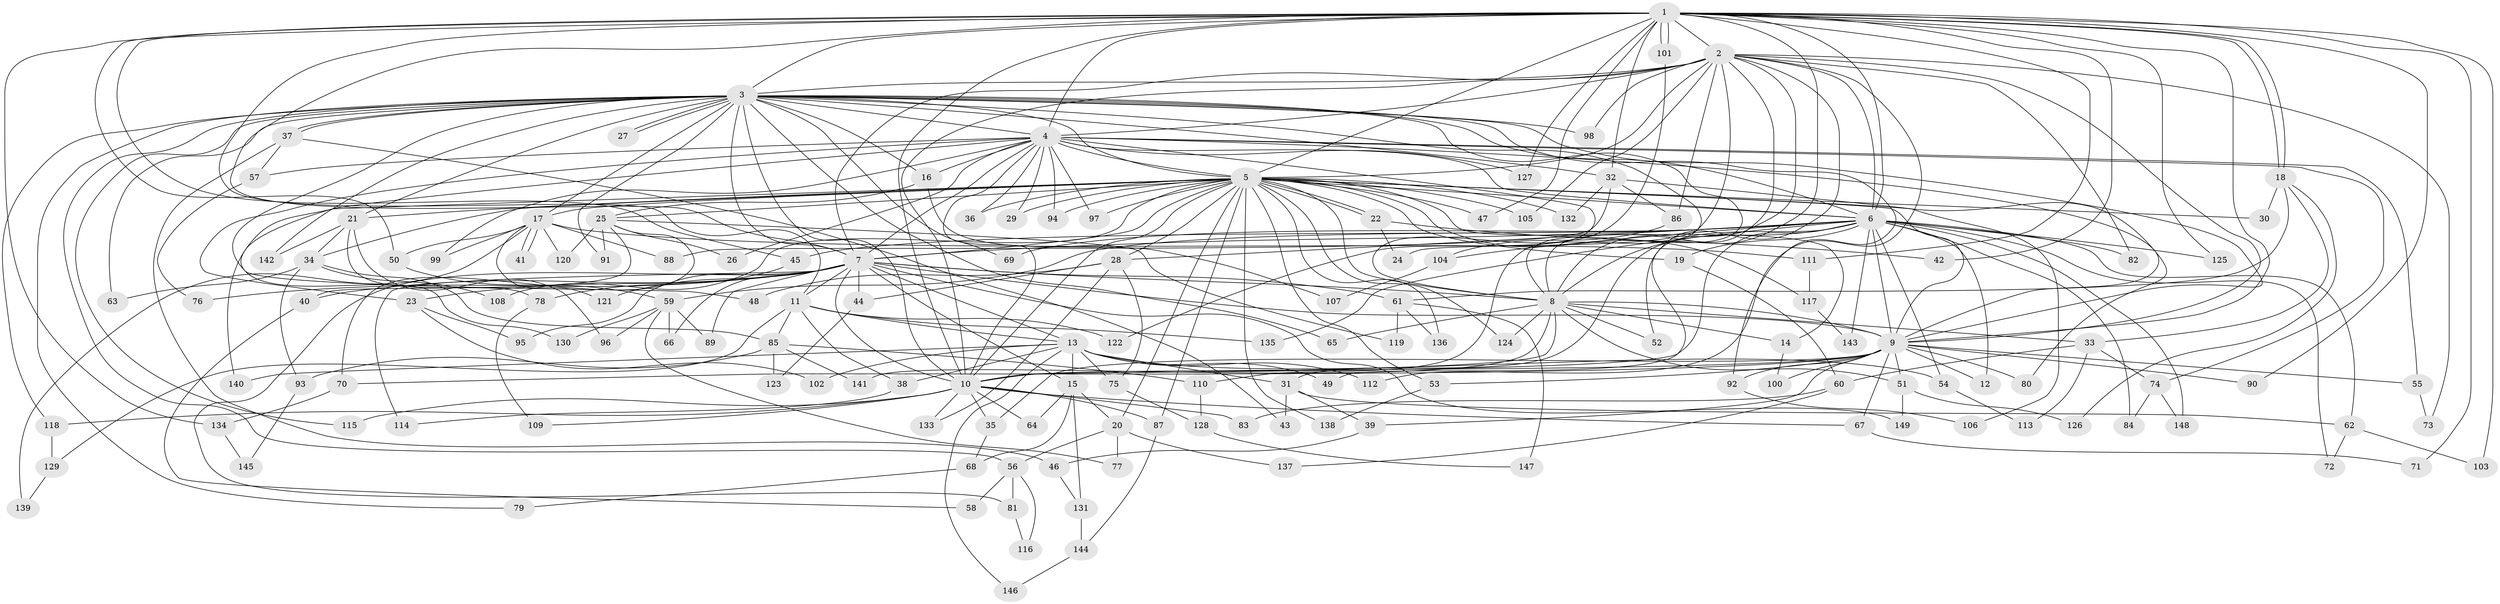 // coarse degree distribution, {25: 0.008547008547008548, 19: 0.017094017094017096, 30: 0.008547008547008548, 32: 0.008547008547008548, 27: 0.008547008547008548, 23: 0.008547008547008548, 15: 0.017094017094017096, 20: 0.008547008547008548, 18: 0.008547008547008548, 8: 0.017094017094017096, 2: 0.4700854700854701, 3: 0.24786324786324787, 4: 0.042735042735042736, 12: 0.008547008547008548, 6: 0.03418803418803419, 5: 0.05128205128205128, 7: 0.02564102564102564, 1: 0.008547008547008548}
// Generated by graph-tools (version 1.1) at 2025/23/03/03/25 07:23:36]
// undirected, 149 vertices, 323 edges
graph export_dot {
graph [start="1"]
  node [color=gray90,style=filled];
  1;
  2;
  3;
  4;
  5;
  6;
  7;
  8;
  9;
  10;
  11;
  12;
  13;
  14;
  15;
  16;
  17;
  18;
  19;
  20;
  21;
  22;
  23;
  24;
  25;
  26;
  27;
  28;
  29;
  30;
  31;
  32;
  33;
  34;
  35;
  36;
  37;
  38;
  39;
  40;
  41;
  42;
  43;
  44;
  45;
  46;
  47;
  48;
  49;
  50;
  51;
  52;
  53;
  54;
  55;
  56;
  57;
  58;
  59;
  60;
  61;
  62;
  63;
  64;
  65;
  66;
  67;
  68;
  69;
  70;
  71;
  72;
  73;
  74;
  75;
  76;
  77;
  78;
  79;
  80;
  81;
  82;
  83;
  84;
  85;
  86;
  87;
  88;
  89;
  90;
  91;
  92;
  93;
  94;
  95;
  96;
  97;
  98;
  99;
  100;
  101;
  102;
  103;
  104;
  105;
  106;
  107;
  108;
  109;
  110;
  111;
  112;
  113;
  114;
  115;
  116;
  117;
  118;
  119;
  120;
  121;
  122;
  123;
  124;
  125;
  126;
  127;
  128;
  129;
  130;
  131;
  132;
  133;
  134;
  135;
  136;
  137;
  138;
  139;
  140;
  141;
  142;
  143;
  144;
  145;
  146;
  147;
  148;
  149;
  1 -- 2;
  1 -- 3;
  1 -- 4;
  1 -- 5;
  1 -- 6;
  1 -- 7;
  1 -- 8;
  1 -- 9;
  1 -- 10;
  1 -- 11;
  1 -- 18;
  1 -- 18;
  1 -- 32;
  1 -- 42;
  1 -- 45;
  1 -- 47;
  1 -- 50;
  1 -- 71;
  1 -- 90;
  1 -- 101;
  1 -- 101;
  1 -- 103;
  1 -- 111;
  1 -- 125;
  1 -- 127;
  1 -- 134;
  2 -- 3;
  2 -- 4;
  2 -- 5;
  2 -- 6;
  2 -- 7;
  2 -- 8;
  2 -- 9;
  2 -- 10;
  2 -- 24;
  2 -- 31;
  2 -- 49;
  2 -- 73;
  2 -- 82;
  2 -- 86;
  2 -- 98;
  2 -- 105;
  2 -- 112;
  3 -- 4;
  3 -- 5;
  3 -- 6;
  3 -- 7;
  3 -- 8;
  3 -- 9;
  3 -- 10;
  3 -- 16;
  3 -- 17;
  3 -- 21;
  3 -- 27;
  3 -- 27;
  3 -- 32;
  3 -- 37;
  3 -- 37;
  3 -- 48;
  3 -- 56;
  3 -- 63;
  3 -- 65;
  3 -- 69;
  3 -- 79;
  3 -- 91;
  3 -- 92;
  3 -- 98;
  3 -- 110;
  3 -- 115;
  3 -- 118;
  3 -- 142;
  4 -- 5;
  4 -- 6;
  4 -- 7;
  4 -- 8;
  4 -- 9;
  4 -- 10;
  4 -- 16;
  4 -- 23;
  4 -- 26;
  4 -- 29;
  4 -- 36;
  4 -- 55;
  4 -- 57;
  4 -- 74;
  4 -- 94;
  4 -- 97;
  4 -- 99;
  4 -- 127;
  4 -- 130;
  5 -- 6;
  5 -- 7;
  5 -- 8;
  5 -- 9;
  5 -- 10;
  5 -- 14;
  5 -- 17;
  5 -- 19;
  5 -- 20;
  5 -- 21;
  5 -- 22;
  5 -- 22;
  5 -- 25;
  5 -- 28;
  5 -- 29;
  5 -- 30;
  5 -- 34;
  5 -- 36;
  5 -- 47;
  5 -- 53;
  5 -- 80;
  5 -- 87;
  5 -- 94;
  5 -- 97;
  5 -- 105;
  5 -- 108;
  5 -- 117;
  5 -- 124;
  5 -- 132;
  5 -- 136;
  5 -- 138;
  5 -- 140;
  6 -- 7;
  6 -- 8;
  6 -- 9;
  6 -- 10;
  6 -- 12;
  6 -- 19;
  6 -- 28;
  6 -- 45;
  6 -- 52;
  6 -- 54;
  6 -- 59;
  6 -- 62;
  6 -- 69;
  6 -- 72;
  6 -- 82;
  6 -- 84;
  6 -- 104;
  6 -- 125;
  6 -- 135;
  6 -- 143;
  6 -- 148;
  7 -- 8;
  7 -- 9;
  7 -- 10;
  7 -- 11;
  7 -- 13;
  7 -- 15;
  7 -- 23;
  7 -- 40;
  7 -- 44;
  7 -- 61;
  7 -- 66;
  7 -- 76;
  7 -- 81;
  7 -- 89;
  7 -- 95;
  7 -- 114;
  7 -- 121;
  7 -- 149;
  8 -- 9;
  8 -- 10;
  8 -- 14;
  8 -- 33;
  8 -- 51;
  8 -- 52;
  8 -- 65;
  8 -- 124;
  8 -- 141;
  9 -- 10;
  9 -- 12;
  9 -- 35;
  9 -- 39;
  9 -- 51;
  9 -- 53;
  9 -- 55;
  9 -- 67;
  9 -- 70;
  9 -- 80;
  9 -- 90;
  9 -- 92;
  9 -- 100;
  10 -- 35;
  10 -- 64;
  10 -- 67;
  10 -- 83;
  10 -- 87;
  10 -- 109;
  10 -- 115;
  10 -- 118;
  10 -- 133;
  11 -- 13;
  11 -- 38;
  11 -- 85;
  11 -- 122;
  11 -- 129;
  11 -- 135;
  13 -- 15;
  13 -- 31;
  13 -- 38;
  13 -- 49;
  13 -- 54;
  13 -- 75;
  13 -- 102;
  13 -- 112;
  13 -- 140;
  13 -- 146;
  14 -- 100;
  15 -- 20;
  15 -- 64;
  15 -- 68;
  15 -- 131;
  16 -- 25;
  16 -- 107;
  17 -- 41;
  17 -- 41;
  17 -- 50;
  17 -- 88;
  17 -- 99;
  17 -- 111;
  17 -- 120;
  17 -- 121;
  17 -- 139;
  18 -- 30;
  18 -- 33;
  18 -- 61;
  18 -- 126;
  19 -- 60;
  20 -- 56;
  20 -- 77;
  20 -- 137;
  21 -- 34;
  21 -- 78;
  21 -- 96;
  21 -- 142;
  22 -- 24;
  22 -- 42;
  23 -- 95;
  23 -- 102;
  25 -- 26;
  25 -- 40;
  25 -- 70;
  25 -- 91;
  25 -- 119;
  25 -- 120;
  28 -- 44;
  28 -- 48;
  28 -- 75;
  28 -- 133;
  31 -- 39;
  31 -- 43;
  31 -- 62;
  32 -- 86;
  32 -- 88;
  32 -- 106;
  32 -- 132;
  33 -- 60;
  33 -- 74;
  33 -- 113;
  34 -- 63;
  34 -- 85;
  34 -- 93;
  34 -- 108;
  35 -- 68;
  37 -- 43;
  37 -- 46;
  37 -- 57;
  38 -- 114;
  39 -- 46;
  40 -- 58;
  44 -- 123;
  45 -- 78;
  46 -- 131;
  50 -- 59;
  51 -- 126;
  51 -- 149;
  53 -- 138;
  54 -- 113;
  55 -- 73;
  56 -- 58;
  56 -- 81;
  56 -- 116;
  57 -- 76;
  59 -- 66;
  59 -- 77;
  59 -- 89;
  59 -- 96;
  59 -- 130;
  60 -- 83;
  60 -- 137;
  61 -- 119;
  61 -- 136;
  61 -- 147;
  62 -- 72;
  62 -- 103;
  67 -- 71;
  68 -- 79;
  70 -- 134;
  74 -- 84;
  74 -- 148;
  75 -- 128;
  78 -- 109;
  81 -- 116;
  85 -- 93;
  85 -- 110;
  85 -- 123;
  85 -- 141;
  86 -- 104;
  87 -- 144;
  92 -- 106;
  93 -- 145;
  101 -- 122;
  104 -- 107;
  110 -- 128;
  111 -- 117;
  117 -- 143;
  118 -- 129;
  128 -- 147;
  129 -- 139;
  131 -- 144;
  134 -- 145;
  144 -- 146;
}
